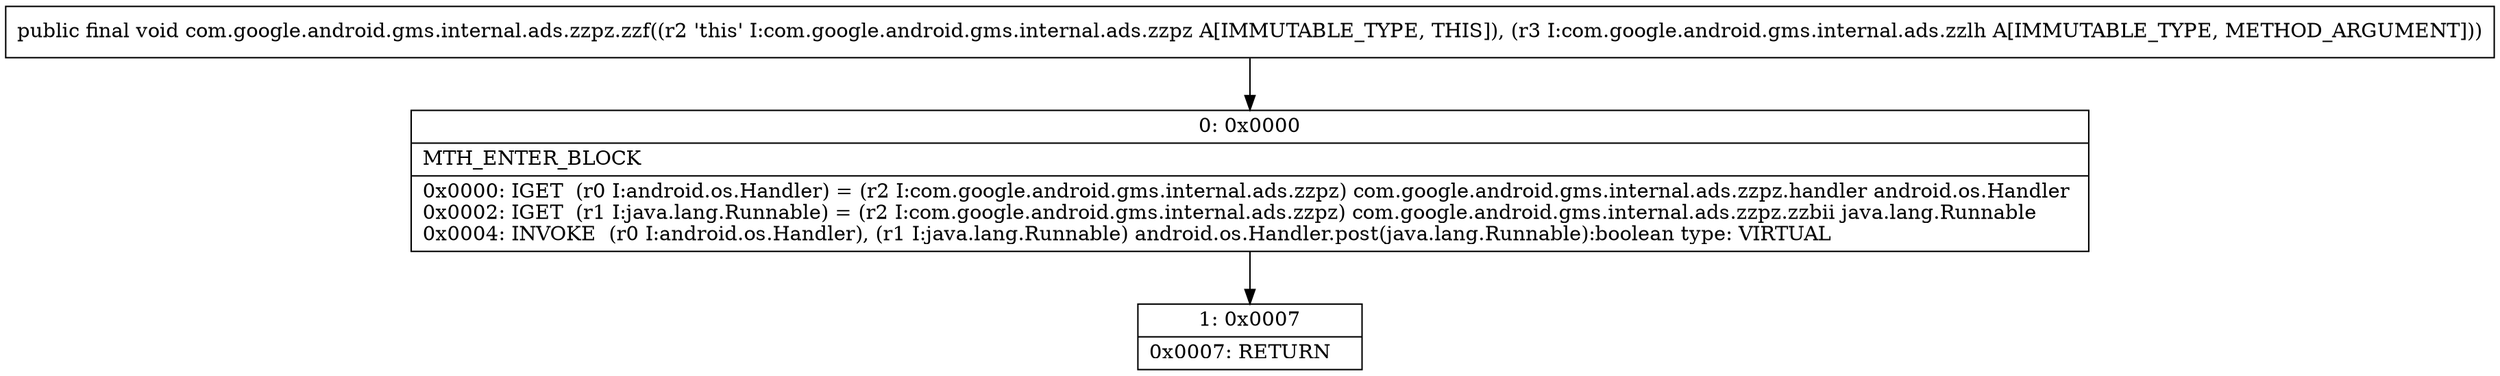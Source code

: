 digraph "CFG forcom.google.android.gms.internal.ads.zzpz.zzf(Lcom\/google\/android\/gms\/internal\/ads\/zzlh;)V" {
Node_0 [shape=record,label="{0\:\ 0x0000|MTH_ENTER_BLOCK\l|0x0000: IGET  (r0 I:android.os.Handler) = (r2 I:com.google.android.gms.internal.ads.zzpz) com.google.android.gms.internal.ads.zzpz.handler android.os.Handler \l0x0002: IGET  (r1 I:java.lang.Runnable) = (r2 I:com.google.android.gms.internal.ads.zzpz) com.google.android.gms.internal.ads.zzpz.zzbii java.lang.Runnable \l0x0004: INVOKE  (r0 I:android.os.Handler), (r1 I:java.lang.Runnable) android.os.Handler.post(java.lang.Runnable):boolean type: VIRTUAL \l}"];
Node_1 [shape=record,label="{1\:\ 0x0007|0x0007: RETURN   \l}"];
MethodNode[shape=record,label="{public final void com.google.android.gms.internal.ads.zzpz.zzf((r2 'this' I:com.google.android.gms.internal.ads.zzpz A[IMMUTABLE_TYPE, THIS]), (r3 I:com.google.android.gms.internal.ads.zzlh A[IMMUTABLE_TYPE, METHOD_ARGUMENT])) }"];
MethodNode -> Node_0;
Node_0 -> Node_1;
}

